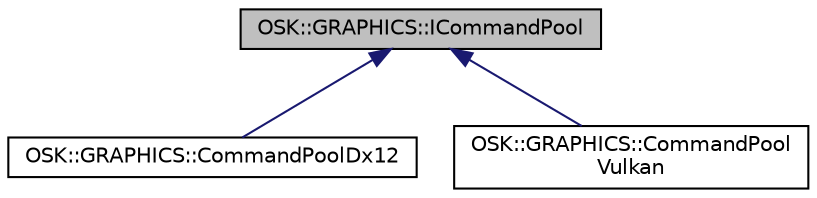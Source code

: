 digraph "OSK::GRAPHICS::ICommandPool"
{
 // LATEX_PDF_SIZE
  edge [fontname="Helvetica",fontsize="10",labelfontname="Helvetica",labelfontsize="10"];
  node [fontname="Helvetica",fontsize="10",shape=record];
  Node1 [label="OSK::GRAPHICS::ICommandPool",height=0.2,width=0.4,color="black", fillcolor="grey75", style="filled", fontcolor="black",tooltip="Una pool de comandos se encarga de crear una serie de listas de comandos. Al mismo tiempo,..."];
  Node1 -> Node2 [dir="back",color="midnightblue",fontsize="10",style="solid"];
  Node2 [label="OSK::GRAPHICS::CommandPoolDx12",height=0.2,width=0.4,color="black", fillcolor="white", style="filled",URL="$class_o_s_k_1_1_g_r_a_p_h_i_c_s_1_1_command_pool_dx12.html",tooltip="Una pool de comandos se encarga de crear una serie de listas de comandos."];
  Node1 -> Node3 [dir="back",color="midnightblue",fontsize="10",style="solid"];
  Node3 [label="OSK::GRAPHICS::CommandPool\lVulkan",height=0.2,width=0.4,color="black", fillcolor="white", style="filled",URL="$class_o_s_k_1_1_g_r_a_p_h_i_c_s_1_1_command_pool_vulkan.html",tooltip="Una pool de comandos se encarga de crear una serie de listas de comandos."];
}
